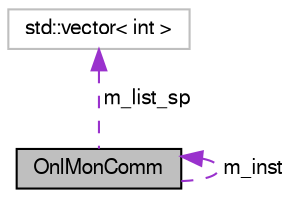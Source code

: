 digraph "OnlMonComm"
{
  bgcolor="transparent";
  edge [fontname="FreeSans",fontsize="10",labelfontname="FreeSans",labelfontsize="10"];
  node [fontname="FreeSans",fontsize="10",shape=record];
  Node1 [label="OnlMonComm",height=0.2,width=0.4,color="black", fillcolor="grey75", style="filled" fontcolor="black"];
  Node1 -> Node1 [dir="back",color="darkorchid3",fontsize="10",style="dashed",label=" m_inst" ,fontname="FreeSans"];
  Node2 -> Node1 [dir="back",color="darkorchid3",fontsize="10",style="dashed",label=" m_list_sp" ,fontname="FreeSans"];
  Node2 [label="std::vector\< int \>",height=0.2,width=0.4,color="grey75"];
}
